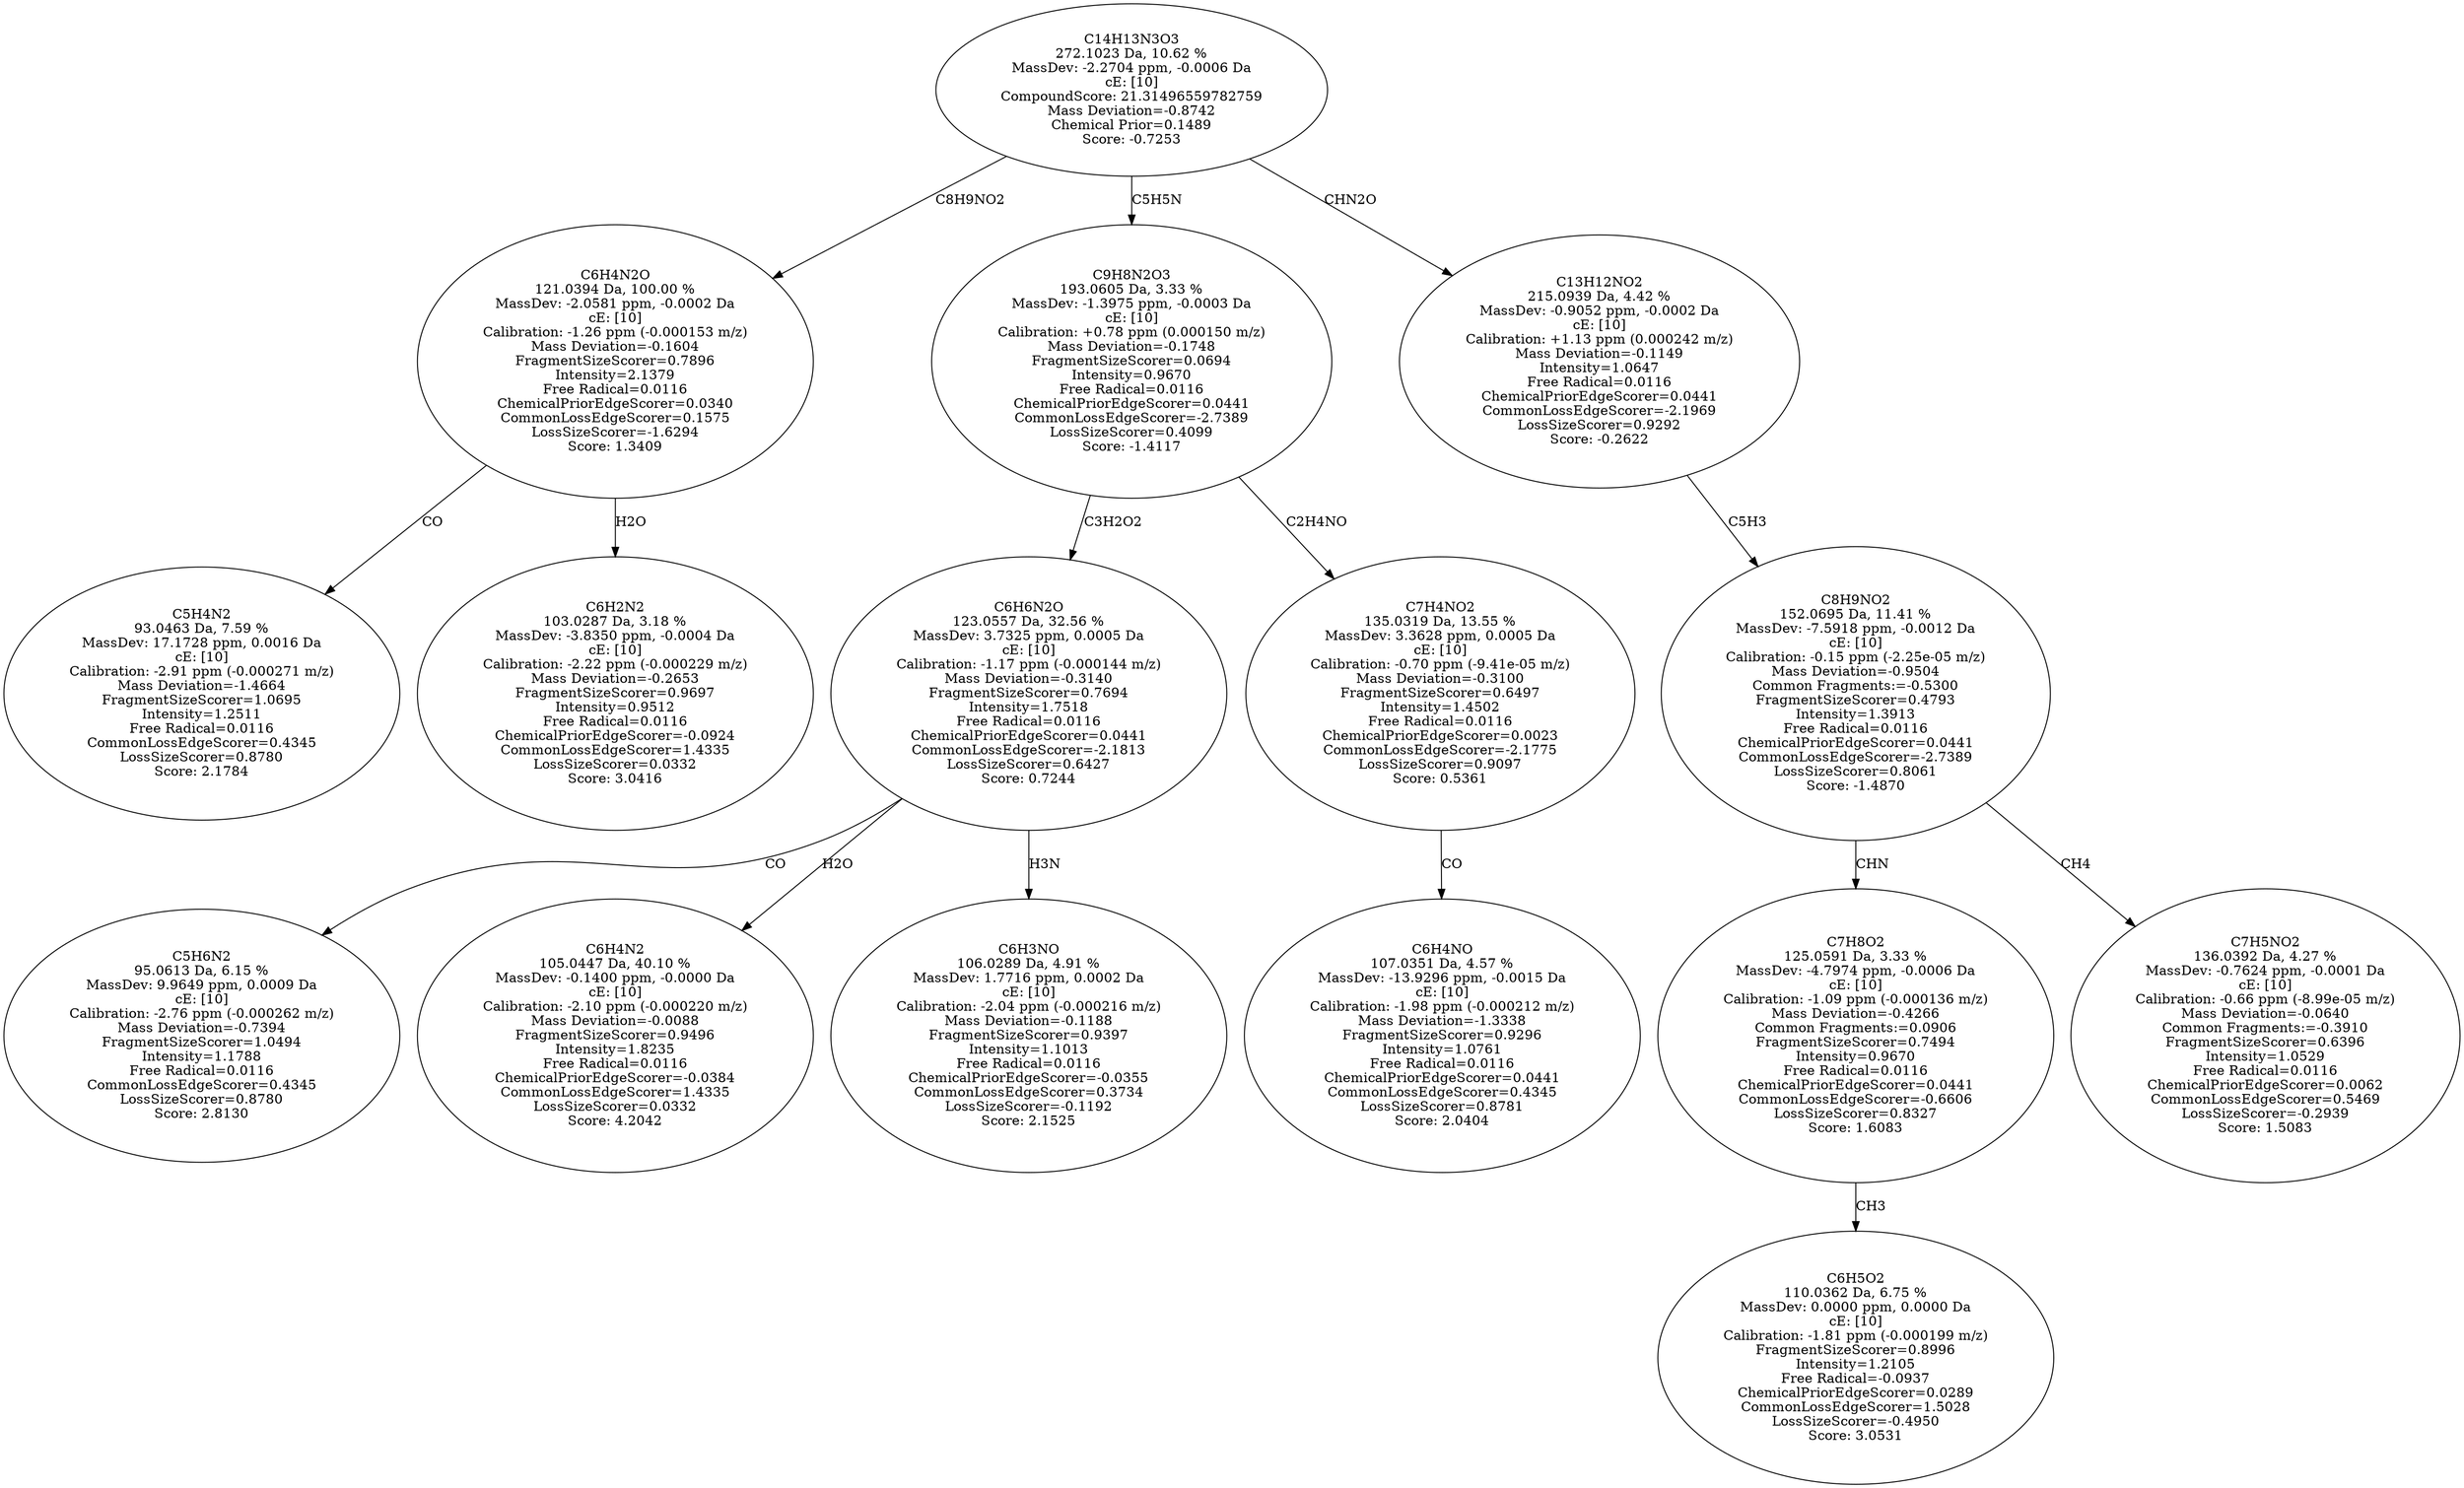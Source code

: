 strict digraph {
v1 [label="C5H4N2\n93.0463 Da, 7.59 %\nMassDev: 17.1728 ppm, 0.0016 Da\ncE: [10]\nCalibration: -2.91 ppm (-0.000271 m/z)\nMass Deviation=-1.4664\nFragmentSizeScorer=1.0695\nIntensity=1.2511\nFree Radical=0.0116\nCommonLossEdgeScorer=0.4345\nLossSizeScorer=0.8780\nScore: 2.1784"];
v2 [label="C6H2N2\n103.0287 Da, 3.18 %\nMassDev: -3.8350 ppm, -0.0004 Da\ncE: [10]\nCalibration: -2.22 ppm (-0.000229 m/z)\nMass Deviation=-0.2653\nFragmentSizeScorer=0.9697\nIntensity=0.9512\nFree Radical=0.0116\nChemicalPriorEdgeScorer=-0.0924\nCommonLossEdgeScorer=1.4335\nLossSizeScorer=0.0332\nScore: 3.0416"];
v3 [label="C6H4N2O\n121.0394 Da, 100.00 %\nMassDev: -2.0581 ppm, -0.0002 Da\ncE: [10]\nCalibration: -1.26 ppm (-0.000153 m/z)\nMass Deviation=-0.1604\nFragmentSizeScorer=0.7896\nIntensity=2.1379\nFree Radical=0.0116\nChemicalPriorEdgeScorer=0.0340\nCommonLossEdgeScorer=0.1575\nLossSizeScorer=-1.6294\nScore: 1.3409"];
v4 [label="C5H6N2\n95.0613 Da, 6.15 %\nMassDev: 9.9649 ppm, 0.0009 Da\ncE: [10]\nCalibration: -2.76 ppm (-0.000262 m/z)\nMass Deviation=-0.7394\nFragmentSizeScorer=1.0494\nIntensity=1.1788\nFree Radical=0.0116\nCommonLossEdgeScorer=0.4345\nLossSizeScorer=0.8780\nScore: 2.8130"];
v5 [label="C6H4N2\n105.0447 Da, 40.10 %\nMassDev: -0.1400 ppm, -0.0000 Da\ncE: [10]\nCalibration: -2.10 ppm (-0.000220 m/z)\nMass Deviation=-0.0088\nFragmentSizeScorer=0.9496\nIntensity=1.8235\nFree Radical=0.0116\nChemicalPriorEdgeScorer=-0.0384\nCommonLossEdgeScorer=1.4335\nLossSizeScorer=0.0332\nScore: 4.2042"];
v6 [label="C6H3NO\n106.0289 Da, 4.91 %\nMassDev: 1.7716 ppm, 0.0002 Da\ncE: [10]\nCalibration: -2.04 ppm (-0.000216 m/z)\nMass Deviation=-0.1188\nFragmentSizeScorer=0.9397\nIntensity=1.1013\nFree Radical=0.0116\nChemicalPriorEdgeScorer=-0.0355\nCommonLossEdgeScorer=0.3734\nLossSizeScorer=-0.1192\nScore: 2.1525"];
v7 [label="C6H6N2O\n123.0557 Da, 32.56 %\nMassDev: 3.7325 ppm, 0.0005 Da\ncE: [10]\nCalibration: -1.17 ppm (-0.000144 m/z)\nMass Deviation=-0.3140\nFragmentSizeScorer=0.7694\nIntensity=1.7518\nFree Radical=0.0116\nChemicalPriorEdgeScorer=0.0441\nCommonLossEdgeScorer=-2.1813\nLossSizeScorer=0.6427\nScore: 0.7244"];
v8 [label="C6H4NO\n107.0351 Da, 4.57 %\nMassDev: -13.9296 ppm, -0.0015 Da\ncE: [10]\nCalibration: -1.98 ppm (-0.000212 m/z)\nMass Deviation=-1.3338\nFragmentSizeScorer=0.9296\nIntensity=1.0761\nFree Radical=0.0116\nChemicalPriorEdgeScorer=0.0441\nCommonLossEdgeScorer=0.4345\nLossSizeScorer=0.8781\nScore: 2.0404"];
v9 [label="C7H4NO2\n135.0319 Da, 13.55 %\nMassDev: 3.3628 ppm, 0.0005 Da\ncE: [10]\nCalibration: -0.70 ppm (-9.41e-05 m/z)\nMass Deviation=-0.3100\nFragmentSizeScorer=0.6497\nIntensity=1.4502\nFree Radical=0.0116\nChemicalPriorEdgeScorer=0.0023\nCommonLossEdgeScorer=-2.1775\nLossSizeScorer=0.9097\nScore: 0.5361"];
v10 [label="C9H8N2O3\n193.0605 Da, 3.33 %\nMassDev: -1.3975 ppm, -0.0003 Da\ncE: [10]\nCalibration: +0.78 ppm (0.000150 m/z)\nMass Deviation=-0.1748\nFragmentSizeScorer=0.0694\nIntensity=0.9670\nFree Radical=0.0116\nChemicalPriorEdgeScorer=0.0441\nCommonLossEdgeScorer=-2.7389\nLossSizeScorer=0.4099\nScore: -1.4117"];
v11 [label="C6H5O2\n110.0362 Da, 6.75 %\nMassDev: 0.0000 ppm, 0.0000 Da\ncE: [10]\nCalibration: -1.81 ppm (-0.000199 m/z)\nFragmentSizeScorer=0.8996\nIntensity=1.2105\nFree Radical=-0.0937\nChemicalPriorEdgeScorer=0.0289\nCommonLossEdgeScorer=1.5028\nLossSizeScorer=-0.4950\nScore: 3.0531"];
v12 [label="C7H8O2\n125.0591 Da, 3.33 %\nMassDev: -4.7974 ppm, -0.0006 Da\ncE: [10]\nCalibration: -1.09 ppm (-0.000136 m/z)\nMass Deviation=-0.4266\nCommon Fragments:=0.0906\nFragmentSizeScorer=0.7494\nIntensity=0.9670\nFree Radical=0.0116\nChemicalPriorEdgeScorer=0.0441\nCommonLossEdgeScorer=-0.6606\nLossSizeScorer=0.8327\nScore: 1.6083"];
v13 [label="C7H5NO2\n136.0392 Da, 4.27 %\nMassDev: -0.7624 ppm, -0.0001 Da\ncE: [10]\nCalibration: -0.66 ppm (-8.99e-05 m/z)\nMass Deviation=-0.0640\nCommon Fragments:=-0.3910\nFragmentSizeScorer=0.6396\nIntensity=1.0529\nFree Radical=0.0116\nChemicalPriorEdgeScorer=0.0062\nCommonLossEdgeScorer=0.5469\nLossSizeScorer=-0.2939\nScore: 1.5083"];
v14 [label="C8H9NO2\n152.0695 Da, 11.41 %\nMassDev: -7.5918 ppm, -0.0012 Da\ncE: [10]\nCalibration: -0.15 ppm (-2.25e-05 m/z)\nMass Deviation=-0.9504\nCommon Fragments:=-0.5300\nFragmentSizeScorer=0.4793\nIntensity=1.3913\nFree Radical=0.0116\nChemicalPriorEdgeScorer=0.0441\nCommonLossEdgeScorer=-2.7389\nLossSizeScorer=0.8061\nScore: -1.4870"];
v15 [label="C13H12NO2\n215.0939 Da, 4.42 %\nMassDev: -0.9052 ppm, -0.0002 Da\ncE: [10]\nCalibration: +1.13 ppm (0.000242 m/z)\nMass Deviation=-0.1149\nIntensity=1.0647\nFree Radical=0.0116\nChemicalPriorEdgeScorer=0.0441\nCommonLossEdgeScorer=-2.1969\nLossSizeScorer=0.9292\nScore: -0.2622"];
v16 [label="C14H13N3O3\n272.1023 Da, 10.62 %\nMassDev: -2.2704 ppm, -0.0006 Da\ncE: [10]\nCompoundScore: 21.31496559782759\nMass Deviation=-0.8742\nChemical Prior=0.1489\nScore: -0.7253"];
v3 -> v1 [label="CO"];
v3 -> v2 [label="H2O"];
v16 -> v3 [label="C8H9NO2"];
v7 -> v4 [label="CO"];
v7 -> v5 [label="H2O"];
v7 -> v6 [label="H3N"];
v10 -> v7 [label="C3H2O2"];
v9 -> v8 [label="CO"];
v10 -> v9 [label="C2H4NO"];
v16 -> v10 [label="C5H5N"];
v12 -> v11 [label="CH3"];
v14 -> v12 [label="CHN"];
v14 -> v13 [label="CH4"];
v15 -> v14 [label="C5H3"];
v16 -> v15 [label="CHN2O"];
}